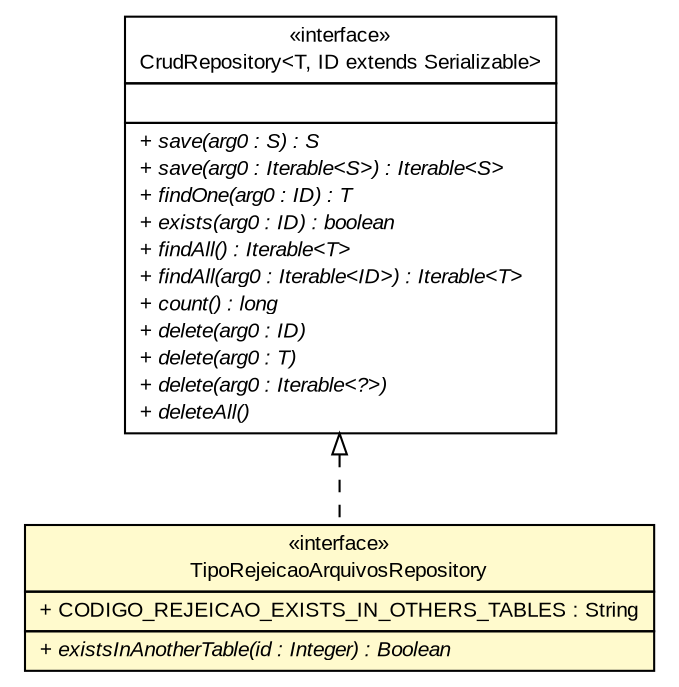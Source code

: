 #!/usr/local/bin/dot
#
# Class diagram 
# Generated by UMLGraph version R5_6 (http://www.umlgraph.org/)
#

digraph G {
	edge [fontname="arial",fontsize=10,labelfontname="arial",labelfontsize=10];
	node [fontname="arial",fontsize=10,shape=plaintext];
	nodesep=0.25;
	ranksep=0.5;
	// br.gov.to.sefaz.arr.parametros.persistence.repository.TipoRejeicaoArquivosRepository
	c13173 [label=<<table title="br.gov.to.sefaz.arr.parametros.persistence.repository.TipoRejeicaoArquivosRepository" border="0" cellborder="1" cellspacing="0" cellpadding="2" port="p" bgcolor="lemonChiffon" href="./TipoRejeicaoArquivosRepository.html">
		<tr><td><table border="0" cellspacing="0" cellpadding="1">
<tr><td align="center" balign="center"> &#171;interface&#187; </td></tr>
<tr><td align="center" balign="center"> TipoRejeicaoArquivosRepository </td></tr>
		</table></td></tr>
		<tr><td><table border="0" cellspacing="0" cellpadding="1">
<tr><td align="left" balign="left"> + CODIGO_REJEICAO_EXISTS_IN_OTHERS_TABLES : String </td></tr>
		</table></td></tr>
		<tr><td><table border="0" cellspacing="0" cellpadding="1">
<tr><td align="left" balign="left"><font face="arial italic" point-size="10.0"> + existsInAnotherTable(id : Integer) : Boolean </font></td></tr>
		</table></td></tr>
		</table>>, URL="./TipoRejeicaoArquivosRepository.html", fontname="arial", fontcolor="black", fontsize=10.0];
	//br.gov.to.sefaz.arr.parametros.persistence.repository.TipoRejeicaoArquivosRepository implements org.springframework.data.repository.CrudRepository<T, ID extends java.io.Serializable>
	c13187:p -> c13173:p [dir=back,arrowtail=empty,style=dashed];
	// org.springframework.data.repository.CrudRepository<T, ID extends java.io.Serializable>
	c13187 [label=<<table title="org.springframework.data.repository.CrudRepository" border="0" cellborder="1" cellspacing="0" cellpadding="2" port="p" href="http://java.sun.com/j2se/1.4.2/docs/api/org/springframework/data/repository/CrudRepository.html">
		<tr><td><table border="0" cellspacing="0" cellpadding="1">
<tr><td align="center" balign="center"> &#171;interface&#187; </td></tr>
<tr><td align="center" balign="center"> CrudRepository&lt;T, ID extends Serializable&gt; </td></tr>
		</table></td></tr>
		<tr><td><table border="0" cellspacing="0" cellpadding="1">
<tr><td align="left" balign="left">  </td></tr>
		</table></td></tr>
		<tr><td><table border="0" cellspacing="0" cellpadding="1">
<tr><td align="left" balign="left"><font face="arial italic" point-size="10.0"> + save(arg0 : S) : S </font></td></tr>
<tr><td align="left" balign="left"><font face="arial italic" point-size="10.0"> + save(arg0 : Iterable&lt;S&gt;) : Iterable&lt;S&gt; </font></td></tr>
<tr><td align="left" balign="left"><font face="arial italic" point-size="10.0"> + findOne(arg0 : ID) : T </font></td></tr>
<tr><td align="left" balign="left"><font face="arial italic" point-size="10.0"> + exists(arg0 : ID) : boolean </font></td></tr>
<tr><td align="left" balign="left"><font face="arial italic" point-size="10.0"> + findAll() : Iterable&lt;T&gt; </font></td></tr>
<tr><td align="left" balign="left"><font face="arial italic" point-size="10.0"> + findAll(arg0 : Iterable&lt;ID&gt;) : Iterable&lt;T&gt; </font></td></tr>
<tr><td align="left" balign="left"><font face="arial italic" point-size="10.0"> + count() : long </font></td></tr>
<tr><td align="left" balign="left"><font face="arial italic" point-size="10.0"> + delete(arg0 : ID) </font></td></tr>
<tr><td align="left" balign="left"><font face="arial italic" point-size="10.0"> + delete(arg0 : T) </font></td></tr>
<tr><td align="left" balign="left"><font face="arial italic" point-size="10.0"> + delete(arg0 : Iterable&lt;?&gt;) </font></td></tr>
<tr><td align="left" balign="left"><font face="arial italic" point-size="10.0"> + deleteAll() </font></td></tr>
		</table></td></tr>
		</table>>, URL="http://java.sun.com/j2se/1.4.2/docs/api/org/springframework/data/repository/CrudRepository.html", fontname="arial", fontcolor="black", fontsize=10.0];
}

